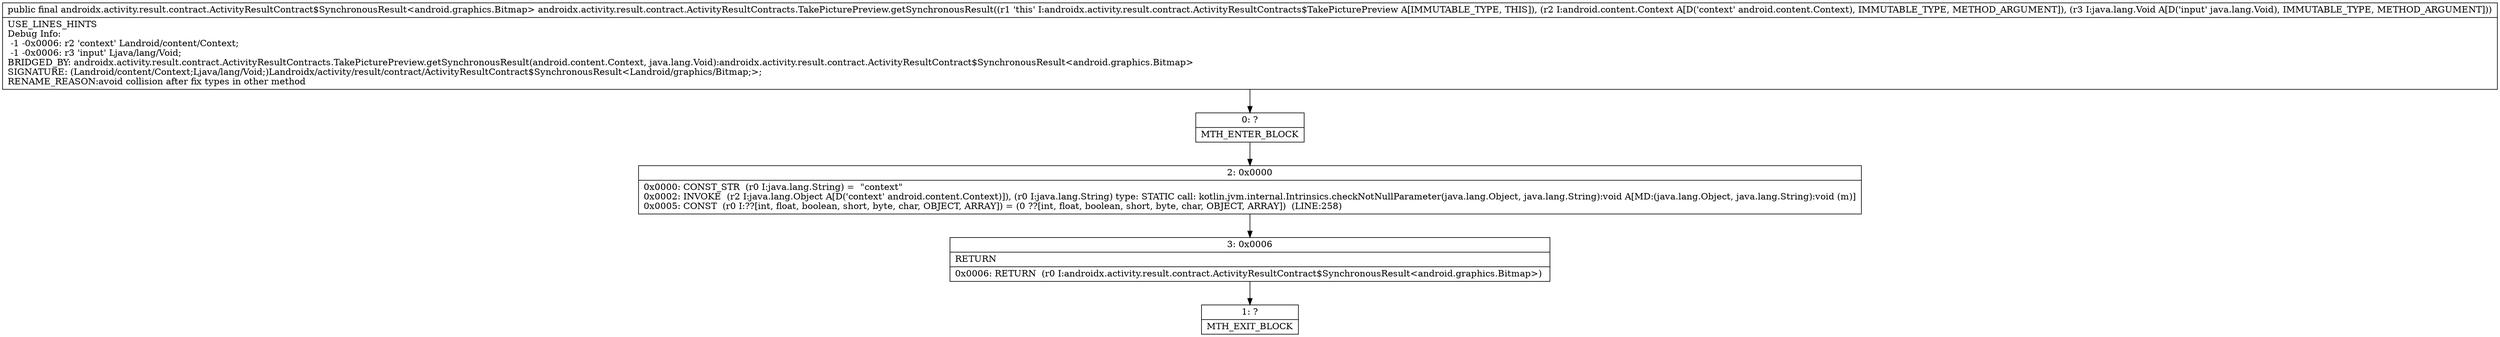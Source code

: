 digraph "CFG forandroidx.activity.result.contract.ActivityResultContracts.TakePicturePreview.getSynchronousResult(Landroid\/content\/Context;Ljava\/lang\/Void;)Landroidx\/activity\/result\/contract\/ActivityResultContract$SynchronousResult;" {
Node_0 [shape=record,label="{0\:\ ?|MTH_ENTER_BLOCK\l}"];
Node_2 [shape=record,label="{2\:\ 0x0000|0x0000: CONST_STR  (r0 I:java.lang.String) =  \"context\" \l0x0002: INVOKE  (r2 I:java.lang.Object A[D('context' android.content.Context)]), (r0 I:java.lang.String) type: STATIC call: kotlin.jvm.internal.Intrinsics.checkNotNullParameter(java.lang.Object, java.lang.String):void A[MD:(java.lang.Object, java.lang.String):void (m)]\l0x0005: CONST  (r0 I:??[int, float, boolean, short, byte, char, OBJECT, ARRAY]) = (0 ??[int, float, boolean, short, byte, char, OBJECT, ARRAY])  (LINE:258)\l}"];
Node_3 [shape=record,label="{3\:\ 0x0006|RETURN\l|0x0006: RETURN  (r0 I:androidx.activity.result.contract.ActivityResultContract$SynchronousResult\<android.graphics.Bitmap\>) \l}"];
Node_1 [shape=record,label="{1\:\ ?|MTH_EXIT_BLOCK\l}"];
MethodNode[shape=record,label="{public final androidx.activity.result.contract.ActivityResultContract$SynchronousResult\<android.graphics.Bitmap\> androidx.activity.result.contract.ActivityResultContracts.TakePicturePreview.getSynchronousResult((r1 'this' I:androidx.activity.result.contract.ActivityResultContracts$TakePicturePreview A[IMMUTABLE_TYPE, THIS]), (r2 I:android.content.Context A[D('context' android.content.Context), IMMUTABLE_TYPE, METHOD_ARGUMENT]), (r3 I:java.lang.Void A[D('input' java.lang.Void), IMMUTABLE_TYPE, METHOD_ARGUMENT]))  | USE_LINES_HINTS\lDebug Info:\l  \-1 \-0x0006: r2 'context' Landroid\/content\/Context;\l  \-1 \-0x0006: r3 'input' Ljava\/lang\/Void;\lBRIDGED_BY: androidx.activity.result.contract.ActivityResultContracts.TakePicturePreview.getSynchronousResult(android.content.Context, java.lang.Void):androidx.activity.result.contract.ActivityResultContract$SynchronousResult\<android.graphics.Bitmap\>\lSIGNATURE: (Landroid\/content\/Context;Ljava\/lang\/Void;)Landroidx\/activity\/result\/contract\/ActivityResultContract$SynchronousResult\<Landroid\/graphics\/Bitmap;\>;\lRENAME_REASON:avoid collision after fix types in other method\l}"];
MethodNode -> Node_0;Node_0 -> Node_2;
Node_2 -> Node_3;
Node_3 -> Node_1;
}

